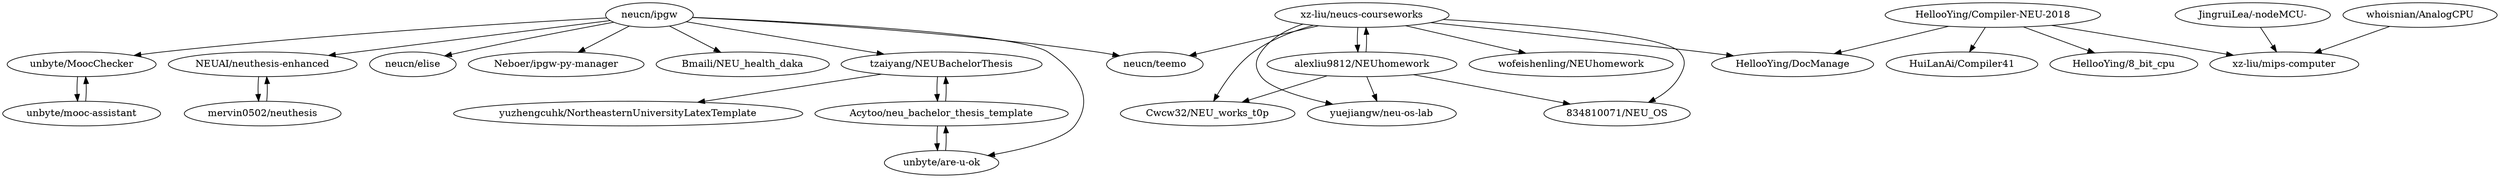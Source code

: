 digraph G {
"tzaiyang/NEUBachelorThesis" -> "Acytoo/neu_bachelor_thesis_template"
"tzaiyang/NEUBachelorThesis" -> "yuzhengcuhk/NortheasternUniversityLatexTemplate"
"Acytoo/neu_bachelor_thesis_template" -> "tzaiyang/NEUBachelorThesis"
"Acytoo/neu_bachelor_thesis_template" -> "unbyte/are-u-ok"
"unbyte/MoocChecker" -> "unbyte/mooc-assistant"
"mervin0502/neuthesis" -> "NEUAI/neuthesis-enhanced"
"HellooYing/Compiler-NEU-2018" -> "HellooYing/8_bit_cpu"
"HellooYing/Compiler-NEU-2018" -> "HellooYing/DocManage"
"HellooYing/Compiler-NEU-2018" -> "HuiLanAi/Compiler41"
"HellooYing/Compiler-NEU-2018" -> "xz-liu/mips-computer"
"whoisnian/AnalogCPU" -> "xz-liu/mips-computer"
"JingruiLea/-nodeMCU-" -> "xz-liu/mips-computer"
"unbyte/mooc-assistant" -> "unbyte/MoocChecker"
"alexliu9812/NEUhomework" -> "xz-liu/neucs-courseworks"
"alexliu9812/NEUhomework" -> "Cwcw32/NEU_works_t0p"
"alexliu9812/NEUhomework" -> "yuejiangw/neu-os-lab"
"alexliu9812/NEUhomework" -> "834810071/NEU_OS"
"xz-liu/neucs-courseworks" -> "alexliu9812/NEUhomework"
"xz-liu/neucs-courseworks" -> "Cwcw32/NEU_works_t0p"
"xz-liu/neucs-courseworks" -> "834810071/NEU_OS"
"xz-liu/neucs-courseworks" -> "yuejiangw/neu-os-lab"
"xz-liu/neucs-courseworks" -> "HellooYing/DocManage"
"xz-liu/neucs-courseworks" -> "neucn/teemo"
"xz-liu/neucs-courseworks" -> "wofeishenling/NEUhomework"
"neucn/ipgw" -> "unbyte/are-u-ok"
"neucn/ipgw" -> "neucn/elise"
"neucn/ipgw" -> "Neboer/ipgw-py-manager"
"neucn/ipgw" -> "NEUAI/neuthesis-enhanced"
"neucn/ipgw" -> "neucn/teemo"
"neucn/ipgw" -> "tzaiyang/NEUBachelorThesis"
"neucn/ipgw" -> "Bmaili/NEU_health_daka"
"neucn/ipgw" -> "unbyte/MoocChecker"
"unbyte/are-u-ok" -> "Acytoo/neu_bachelor_thesis_template"
"NEUAI/neuthesis-enhanced" -> "mervin0502/neuthesis"
"tzaiyang/NEUBachelorThesis" ["l"="0.939,45.746"]
"Acytoo/neu_bachelor_thesis_template" ["l"="0.962,45.75"]
"yuzhengcuhk/NortheasternUniversityLatexTemplate" ["l"="0.934,45.761"]
"unbyte/are-u-ok" ["l"="0.96,45.735"]
"unbyte/MoocChecker" ["l"="0.921,45.697"]
"unbyte/mooc-assistant" ["l"="0.914,45.682"]
"mervin0502/neuthesis" ["l"="0.986,45.699"]
"NEUAI/neuthesis-enhanced" ["l"="0.968,45.707"]
"HellooYing/Compiler-NEU-2018" ["l"="0.807,45.776"]
"HellooYing/8_bit_cpu" ["l"="0.792,45.766"]
"HellooYing/DocManage" ["l"="0.83,45.761"]
"HuiLanAi/Compiler41" ["l"="0.788,45.781"]
"xz-liu/mips-computer" ["l"="0.802,45.793"]
"whoisnian/AnalogCPU" ["l"="0.786,45.802"]
"JingruiLea/-nodeMCU-" ["l"="0.809,45.805"]
"alexliu9812/NEUhomework" ["l"="0.844,45.731"]
"xz-liu/neucs-courseworks" ["l"="0.854,45.742"]
"Cwcw32/NEU_works_t0p" ["l"="0.861,45.727"]
"yuejiangw/neu-os-lab" ["l"="0.827,45.733"]
"834810071/NEU_OS" ["l"="0.836,45.744"]
"neucn/teemo" ["l"="0.894,45.731"]
"wofeishenling/NEUhomework" ["l"="0.864,45.756"]
"neucn/ipgw" ["l"="0.935,45.719"]
"neucn/elise" ["l"="0.912,45.715"]
"Neboer/ipgw-py-manager" ["l"="0.942,45.703"]
"Bmaili/NEU_health_daka" ["l"="0.959,45.72"]
}